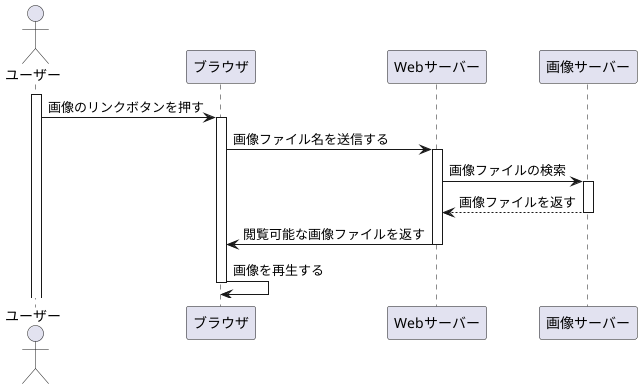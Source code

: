 @startuml 演習4-6

actor ユーザー as user
participant ブラウザ as browser
participant Webサーバー as web_server
participant 画像サーバー as image_server
activate user
user -> browser : 画像のリンクボタンを押す
activate browser
browser -> web_server : 画像ファイル名を送信する
activate web_server
web_server -> image_server : 画像ファイルの検索
activate image_server
image_server --> web_server : 画像ファイルを返す
deactivate image_server
web_server -> browser : 閲覧可能な画像ファイルを返す
deactivate web_server
browser -> browser : 画像を再生する
deactivate browser
@enduml
